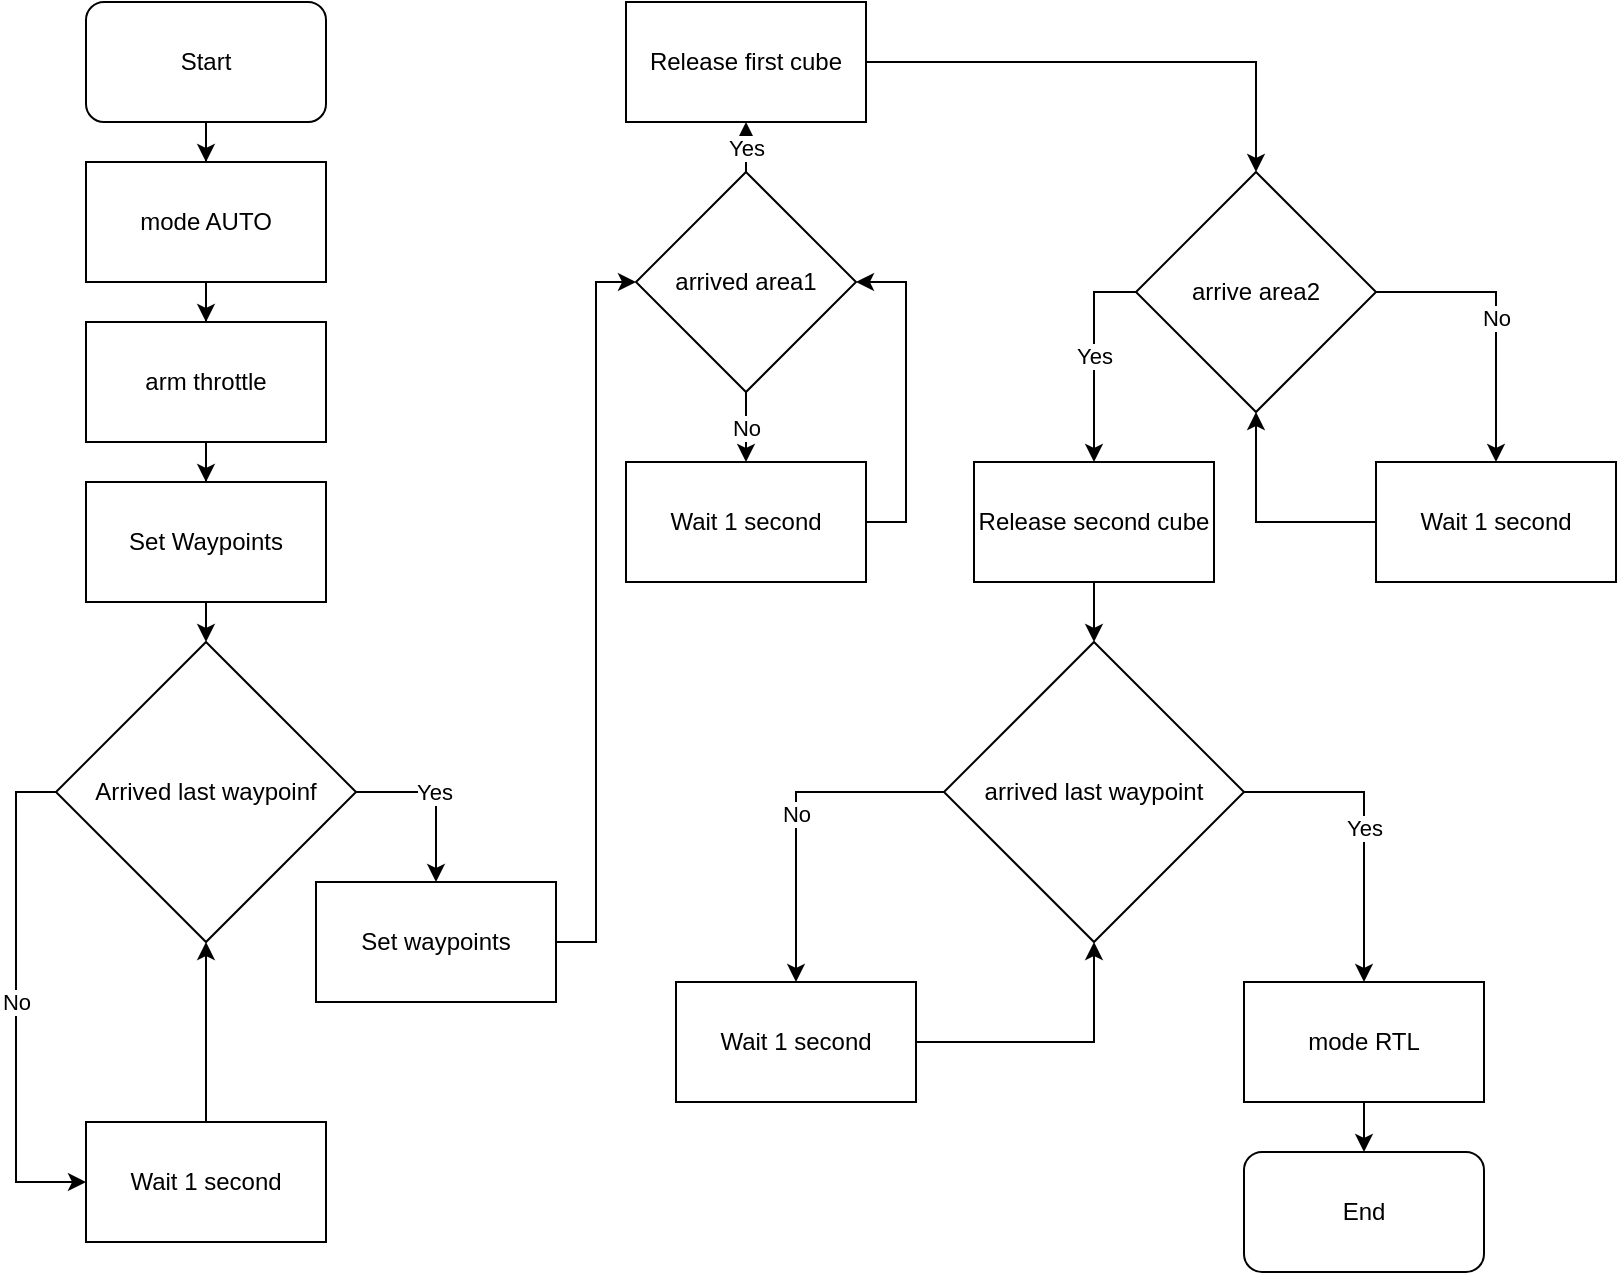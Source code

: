 <mxfile version="26.0.11">
  <diagram name="Sayfa -1" id="UQco0uMZRhP7DndrLmux">
    <mxGraphModel dx="1434" dy="780" grid="1" gridSize="10" guides="1" tooltips="1" connect="1" arrows="1" fold="1" page="1" pageScale="1" pageWidth="827" pageHeight="1169" math="0" shadow="0">
      <root>
        <mxCell id="0" />
        <mxCell id="1" parent="0" />
        <mxCell id="6ajkESovImj5OFVm1nsw-7" style="edgeStyle=orthogonalEdgeStyle;rounded=0;orthogonalLoop=1;jettySize=auto;html=1;entryX=0.5;entryY=0;entryDx=0;entryDy=0;" edge="1" parent="1" source="6ajkESovImj5OFVm1nsw-5" target="6ajkESovImj5OFVm1nsw-6">
          <mxGeometry relative="1" as="geometry" />
        </mxCell>
        <mxCell id="6ajkESovImj5OFVm1nsw-5" value="Start" style="rounded=1;whiteSpace=wrap;html=1;" vertex="1" parent="1">
          <mxGeometry x="45" y="10" width="120" height="60" as="geometry" />
        </mxCell>
        <mxCell id="6ajkESovImj5OFVm1nsw-9" style="edgeStyle=orthogonalEdgeStyle;rounded=0;orthogonalLoop=1;jettySize=auto;html=1;entryX=0.5;entryY=0;entryDx=0;entryDy=0;" edge="1" parent="1" source="6ajkESovImj5OFVm1nsw-6" target="6ajkESovImj5OFVm1nsw-8">
          <mxGeometry relative="1" as="geometry" />
        </mxCell>
        <mxCell id="6ajkESovImj5OFVm1nsw-6" value="mode AUTO" style="rounded=0;whiteSpace=wrap;html=1;" vertex="1" parent="1">
          <mxGeometry x="45" y="90" width="120" height="60" as="geometry" />
        </mxCell>
        <mxCell id="6ajkESovImj5OFVm1nsw-50" style="edgeStyle=orthogonalEdgeStyle;rounded=0;orthogonalLoop=1;jettySize=auto;html=1;entryX=0.5;entryY=0;entryDx=0;entryDy=0;" edge="1" parent="1" source="6ajkESovImj5OFVm1nsw-8" target="6ajkESovImj5OFVm1nsw-16">
          <mxGeometry relative="1" as="geometry" />
        </mxCell>
        <mxCell id="6ajkESovImj5OFVm1nsw-8" value="arm throttle" style="rounded=0;whiteSpace=wrap;html=1;" vertex="1" parent="1">
          <mxGeometry x="45" y="170" width="120" height="60" as="geometry" />
        </mxCell>
        <mxCell id="6ajkESovImj5OFVm1nsw-19" style="edgeStyle=orthogonalEdgeStyle;rounded=0;orthogonalLoop=1;jettySize=auto;html=1;exitX=0.5;exitY=1;exitDx=0;exitDy=0;entryX=0.5;entryY=0;entryDx=0;entryDy=0;" edge="1" parent="1" source="6ajkESovImj5OFVm1nsw-16" target="6ajkESovImj5OFVm1nsw-18">
          <mxGeometry relative="1" as="geometry" />
        </mxCell>
        <mxCell id="6ajkESovImj5OFVm1nsw-16" value="Set Waypoints" style="rounded=0;whiteSpace=wrap;html=1;" vertex="1" parent="1">
          <mxGeometry x="45" y="250" width="120" height="60" as="geometry" />
        </mxCell>
        <mxCell id="6ajkESovImj5OFVm1nsw-21" value="No" style="edgeStyle=orthogonalEdgeStyle;rounded=0;orthogonalLoop=1;jettySize=auto;html=1;exitX=0;exitY=0.5;exitDx=0;exitDy=0;entryX=0;entryY=0.5;entryDx=0;entryDy=0;" edge="1" parent="1" source="6ajkESovImj5OFVm1nsw-18" target="6ajkESovImj5OFVm1nsw-22">
          <mxGeometry relative="1" as="geometry">
            <mxPoint x="10" y="800" as="targetPoint" />
          </mxGeometry>
        </mxCell>
        <mxCell id="6ajkESovImj5OFVm1nsw-51" value="Yes" style="edgeStyle=orthogonalEdgeStyle;rounded=0;orthogonalLoop=1;jettySize=auto;html=1;exitX=1;exitY=0.5;exitDx=0;exitDy=0;" edge="1" parent="1" source="6ajkESovImj5OFVm1nsw-18" target="6ajkESovImj5OFVm1nsw-33">
          <mxGeometry x="-0.083" relative="1" as="geometry">
            <mxPoint as="offset" />
          </mxGeometry>
        </mxCell>
        <mxCell id="6ajkESovImj5OFVm1nsw-18" value="Arrived last waypoinf" style="rhombus;whiteSpace=wrap;html=1;" vertex="1" parent="1">
          <mxGeometry x="30" y="330" width="150" height="150" as="geometry" />
        </mxCell>
        <mxCell id="6ajkESovImj5OFVm1nsw-23" style="edgeStyle=orthogonalEdgeStyle;rounded=0;orthogonalLoop=1;jettySize=auto;html=1;exitX=0.5;exitY=0;exitDx=0;exitDy=0;entryX=0.5;entryY=1;entryDx=0;entryDy=0;" edge="1" parent="1" source="6ajkESovImj5OFVm1nsw-22" target="6ajkESovImj5OFVm1nsw-18">
          <mxGeometry relative="1" as="geometry" />
        </mxCell>
        <mxCell id="6ajkESovImj5OFVm1nsw-22" value="Wait 1 second" style="rounded=0;whiteSpace=wrap;html=1;" vertex="1" parent="1">
          <mxGeometry x="45" y="570" width="120" height="60" as="geometry" />
        </mxCell>
        <mxCell id="6ajkESovImj5OFVm1nsw-26" value="No" style="edgeStyle=orthogonalEdgeStyle;rounded=0;orthogonalLoop=1;jettySize=auto;html=1;exitX=0.5;exitY=1;exitDx=0;exitDy=0;" edge="1" parent="1" source="6ajkESovImj5OFVm1nsw-25" target="6ajkESovImj5OFVm1nsw-27">
          <mxGeometry relative="1" as="geometry">
            <mxPoint x="325" y="160" as="targetPoint" />
          </mxGeometry>
        </mxCell>
        <mxCell id="6ajkESovImj5OFVm1nsw-29" value="Yes" style="edgeStyle=orthogonalEdgeStyle;rounded=0;orthogonalLoop=1;jettySize=auto;html=1;exitX=0.5;exitY=0;exitDx=0;exitDy=0;entryX=0.5;entryY=1;entryDx=0;entryDy=0;" edge="1" parent="1" source="6ajkESovImj5OFVm1nsw-25" target="6ajkESovImj5OFVm1nsw-30">
          <mxGeometry relative="1" as="geometry">
            <mxPoint x="325" y="-140" as="targetPoint" />
          </mxGeometry>
        </mxCell>
        <mxCell id="6ajkESovImj5OFVm1nsw-25" value="arrived area1" style="rhombus;whiteSpace=wrap;html=1;" vertex="1" parent="1">
          <mxGeometry x="320" y="95" width="110" height="110" as="geometry" />
        </mxCell>
        <mxCell id="6ajkESovImj5OFVm1nsw-28" style="edgeStyle=orthogonalEdgeStyle;rounded=0;orthogonalLoop=1;jettySize=auto;html=1;exitX=1;exitY=0.5;exitDx=0;exitDy=0;entryX=1;entryY=0.5;entryDx=0;entryDy=0;" edge="1" parent="1" source="6ajkESovImj5OFVm1nsw-27" target="6ajkESovImj5OFVm1nsw-25">
          <mxGeometry relative="1" as="geometry" />
        </mxCell>
        <mxCell id="6ajkESovImj5OFVm1nsw-27" value="Wait 1 second" style="rounded=0;whiteSpace=wrap;html=1;" vertex="1" parent="1">
          <mxGeometry x="315" y="240" width="120" height="60" as="geometry" />
        </mxCell>
        <mxCell id="6ajkESovImj5OFVm1nsw-52" style="edgeStyle=orthogonalEdgeStyle;rounded=0;orthogonalLoop=1;jettySize=auto;html=1;exitX=1;exitY=0.5;exitDx=0;exitDy=0;entryX=0.5;entryY=0;entryDx=0;entryDy=0;" edge="1" parent="1" source="6ajkESovImj5OFVm1nsw-30" target="6ajkESovImj5OFVm1nsw-37">
          <mxGeometry relative="1" as="geometry" />
        </mxCell>
        <mxCell id="6ajkESovImj5OFVm1nsw-30" value="Release first cube" style="rounded=0;whiteSpace=wrap;html=1;" vertex="1" parent="1">
          <mxGeometry x="315" y="10" width="120" height="60" as="geometry" />
        </mxCell>
        <mxCell id="6ajkESovImj5OFVm1nsw-63" style="edgeStyle=orthogonalEdgeStyle;rounded=0;orthogonalLoop=1;jettySize=auto;html=1;exitX=1;exitY=0.5;exitDx=0;exitDy=0;entryX=0;entryY=0.5;entryDx=0;entryDy=0;" edge="1" parent="1" source="6ajkESovImj5OFVm1nsw-33" target="6ajkESovImj5OFVm1nsw-25">
          <mxGeometry relative="1" as="geometry" />
        </mxCell>
        <mxCell id="6ajkESovImj5OFVm1nsw-33" value="Set waypoints" style="rounded=0;whiteSpace=wrap;html=1;" vertex="1" parent="1">
          <mxGeometry x="160" y="450" width="120" height="60" as="geometry" />
        </mxCell>
        <mxCell id="6ajkESovImj5OFVm1nsw-57" value="No" style="edgeStyle=orthogonalEdgeStyle;rounded=0;orthogonalLoop=1;jettySize=auto;html=1;exitX=1;exitY=0.5;exitDx=0;exitDy=0;entryX=0.5;entryY=0;entryDx=0;entryDy=0;" edge="1" parent="1" source="6ajkESovImj5OFVm1nsw-37" target="6ajkESovImj5OFVm1nsw-39">
          <mxGeometry relative="1" as="geometry">
            <mxPoint x="710" y="220" as="targetPoint" />
          </mxGeometry>
        </mxCell>
        <mxCell id="6ajkESovImj5OFVm1nsw-60" value="Yes" style="edgeStyle=orthogonalEdgeStyle;rounded=0;orthogonalLoop=1;jettySize=auto;html=1;exitX=0;exitY=0.5;exitDx=0;exitDy=0;entryX=0.5;entryY=0;entryDx=0;entryDy=0;" edge="1" parent="1" source="6ajkESovImj5OFVm1nsw-37" target="6ajkESovImj5OFVm1nsw-58">
          <mxGeometry relative="1" as="geometry" />
        </mxCell>
        <mxCell id="6ajkESovImj5OFVm1nsw-37" value="arrive area2" style="rhombus;whiteSpace=wrap;html=1;" vertex="1" parent="1">
          <mxGeometry x="570" y="95" width="120" height="120" as="geometry" />
        </mxCell>
        <mxCell id="6ajkESovImj5OFVm1nsw-67" style="edgeStyle=orthogonalEdgeStyle;rounded=0;orthogonalLoop=1;jettySize=auto;html=1;exitX=0;exitY=0.5;exitDx=0;exitDy=0;entryX=0.5;entryY=1;entryDx=0;entryDy=0;" edge="1" parent="1" source="6ajkESovImj5OFVm1nsw-39" target="6ajkESovImj5OFVm1nsw-37">
          <mxGeometry relative="1" as="geometry" />
        </mxCell>
        <mxCell id="6ajkESovImj5OFVm1nsw-39" value="Wait 1 second" style="rounded=0;whiteSpace=wrap;html=1;" vertex="1" parent="1">
          <mxGeometry x="690" y="240" width="120" height="60" as="geometry" />
        </mxCell>
        <mxCell id="6ajkESovImj5OFVm1nsw-44" value="No" style="edgeStyle=orthogonalEdgeStyle;rounded=0;orthogonalLoop=1;jettySize=auto;html=1;exitX=0;exitY=0.5;exitDx=0;exitDy=0;entryX=0.5;entryY=0;entryDx=0;entryDy=0;" edge="1" parent="1" source="6ajkESovImj5OFVm1nsw-42" target="6ajkESovImj5OFVm1nsw-45">
          <mxGeometry relative="1" as="geometry">
            <mxPoint x="400" y="530" as="targetPoint" />
          </mxGeometry>
        </mxCell>
        <mxCell id="6ajkESovImj5OFVm1nsw-62" value="Yes" style="edgeStyle=orthogonalEdgeStyle;rounded=0;orthogonalLoop=1;jettySize=auto;html=1;exitX=1;exitY=0.5;exitDx=0;exitDy=0;entryX=0.5;entryY=0;entryDx=0;entryDy=0;" edge="1" parent="1" source="6ajkESovImj5OFVm1nsw-42" target="6ajkESovImj5OFVm1nsw-47">
          <mxGeometry relative="1" as="geometry" />
        </mxCell>
        <mxCell id="6ajkESovImj5OFVm1nsw-42" value="arrived last waypoint" style="rhombus;whiteSpace=wrap;html=1;" vertex="1" parent="1">
          <mxGeometry x="474" y="330" width="150" height="150" as="geometry" />
        </mxCell>
        <mxCell id="6ajkESovImj5OFVm1nsw-46" style="edgeStyle=orthogonalEdgeStyle;rounded=0;orthogonalLoop=1;jettySize=auto;html=1;exitX=1;exitY=0.5;exitDx=0;exitDy=0;entryX=0.5;entryY=1;entryDx=0;entryDy=0;" edge="1" parent="1" source="6ajkESovImj5OFVm1nsw-45" target="6ajkESovImj5OFVm1nsw-42">
          <mxGeometry relative="1" as="geometry" />
        </mxCell>
        <mxCell id="6ajkESovImj5OFVm1nsw-45" value="Wait 1 second" style="rounded=0;whiteSpace=wrap;html=1;" vertex="1" parent="1">
          <mxGeometry x="340" y="500" width="120" height="60" as="geometry" />
        </mxCell>
        <mxCell id="6ajkESovImj5OFVm1nsw-49" style="edgeStyle=orthogonalEdgeStyle;rounded=0;orthogonalLoop=1;jettySize=auto;html=1;entryX=0.5;entryY=0;entryDx=0;entryDy=0;" edge="1" parent="1" source="6ajkESovImj5OFVm1nsw-47" target="6ajkESovImj5OFVm1nsw-48">
          <mxGeometry relative="1" as="geometry" />
        </mxCell>
        <mxCell id="6ajkESovImj5OFVm1nsw-47" value="mode RTL" style="rounded=0;whiteSpace=wrap;html=1;" vertex="1" parent="1">
          <mxGeometry x="624" y="500" width="120" height="60" as="geometry" />
        </mxCell>
        <mxCell id="6ajkESovImj5OFVm1nsw-48" value="End" style="rounded=1;whiteSpace=wrap;html=1;" vertex="1" parent="1">
          <mxGeometry x="624" y="585" width="120" height="60" as="geometry" />
        </mxCell>
        <mxCell id="6ajkESovImj5OFVm1nsw-64" style="edgeStyle=orthogonalEdgeStyle;rounded=0;orthogonalLoop=1;jettySize=auto;html=1;exitX=0.5;exitY=1;exitDx=0;exitDy=0;entryX=0.5;entryY=0;entryDx=0;entryDy=0;" edge="1" parent="1" source="6ajkESovImj5OFVm1nsw-58" target="6ajkESovImj5OFVm1nsw-42">
          <mxGeometry relative="1" as="geometry" />
        </mxCell>
        <mxCell id="6ajkESovImj5OFVm1nsw-58" value="Release second cube" style="rounded=0;whiteSpace=wrap;html=1;" vertex="1" parent="1">
          <mxGeometry x="489" y="240" width="120" height="60" as="geometry" />
        </mxCell>
      </root>
    </mxGraphModel>
  </diagram>
</mxfile>
